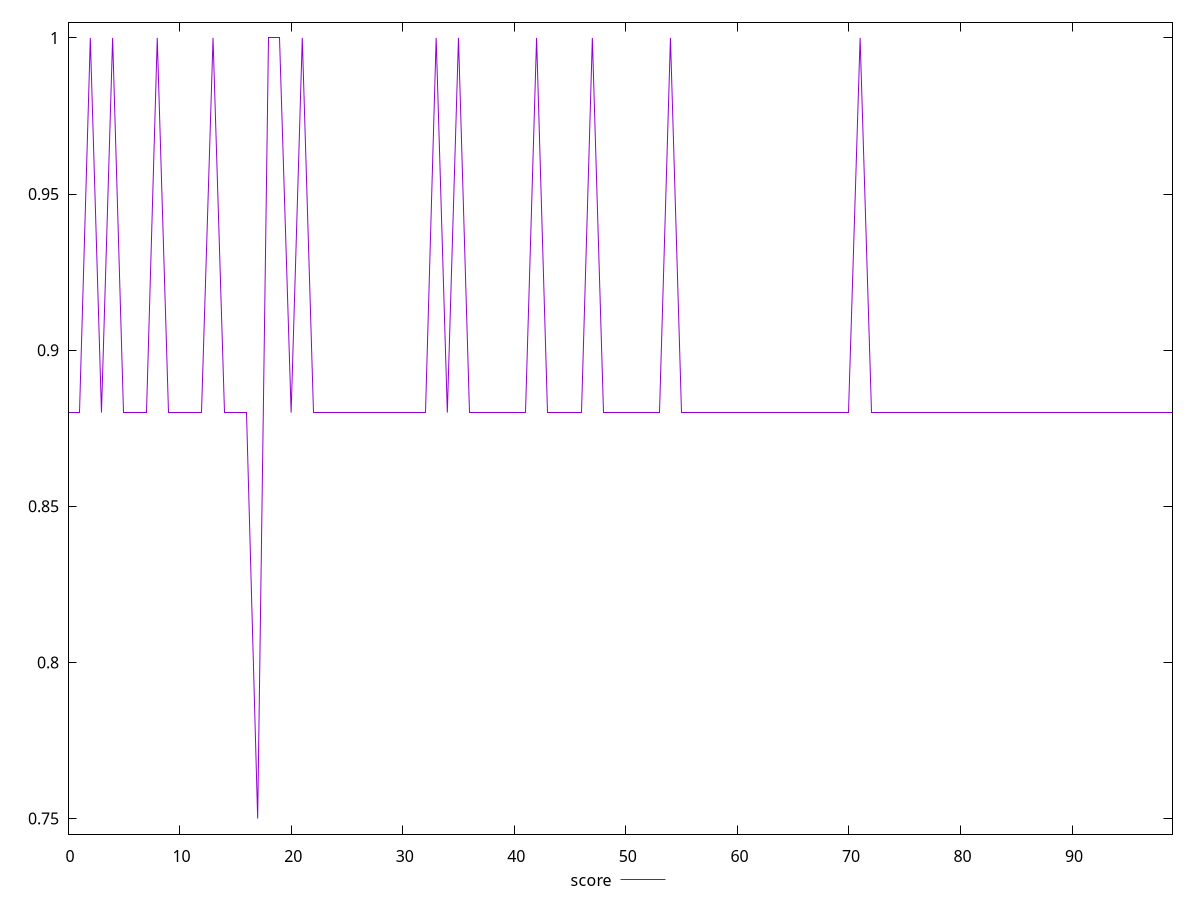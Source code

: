 reset

$score <<EOF
0 0.88
1 0.88
2 1
3 0.88
4 1
5 0.88
6 0.88
7 0.88
8 1
9 0.88
10 0.88
11 0.88
12 0.88
13 1
14 0.88
15 0.88
16 0.88
17 0.75
18 1
19 1
20 0.88
21 1
22 0.88
23 0.88
24 0.88
25 0.88
26 0.88
27 0.88
28 0.88
29 0.88
30 0.88
31 0.88
32 0.88
33 1
34 0.88
35 1
36 0.88
37 0.88
38 0.88
39 0.88
40 0.88
41 0.88
42 1
43 0.88
44 0.88
45 0.88
46 0.88
47 1
48 0.88
49 0.88
50 0.88
51 0.88
52 0.88
53 0.88
54 1
55 0.88
56 0.88
57 0.88
58 0.88
59 0.88
60 0.88
61 0.88
62 0.88
63 0.88
64 0.88
65 0.88
66 0.88
67 0.88
68 0.88
69 0.88
70 0.88
71 1
72 0.88
73 0.88
74 0.88
75 0.88
76 0.88
77 0.88
78 0.88
79 0.88
80 0.88
81 0.88
82 0.88
83 0.88
84 0.88
85 0.88
86 0.88
87 0.88
88 0.88
89 0.88
90 0.88
91 0.88
92 0.88
93 0.88
94 0.88
95 0.88
96 0.88
97 0.88
98 0.88
99 0.88
EOF

set key outside below
set xrange [0:99]
set yrange [0.745:1.005]
set trange [0.745:1.005]
set terminal svg size 640, 500 enhanced background rgb 'white'
set output "report_00026_2021-02-22T21:38:55.199Z/unused-css-rules/samples/pages+cached+noadtech+nomedia/score/values.svg"

plot $score title "score" with line

reset
